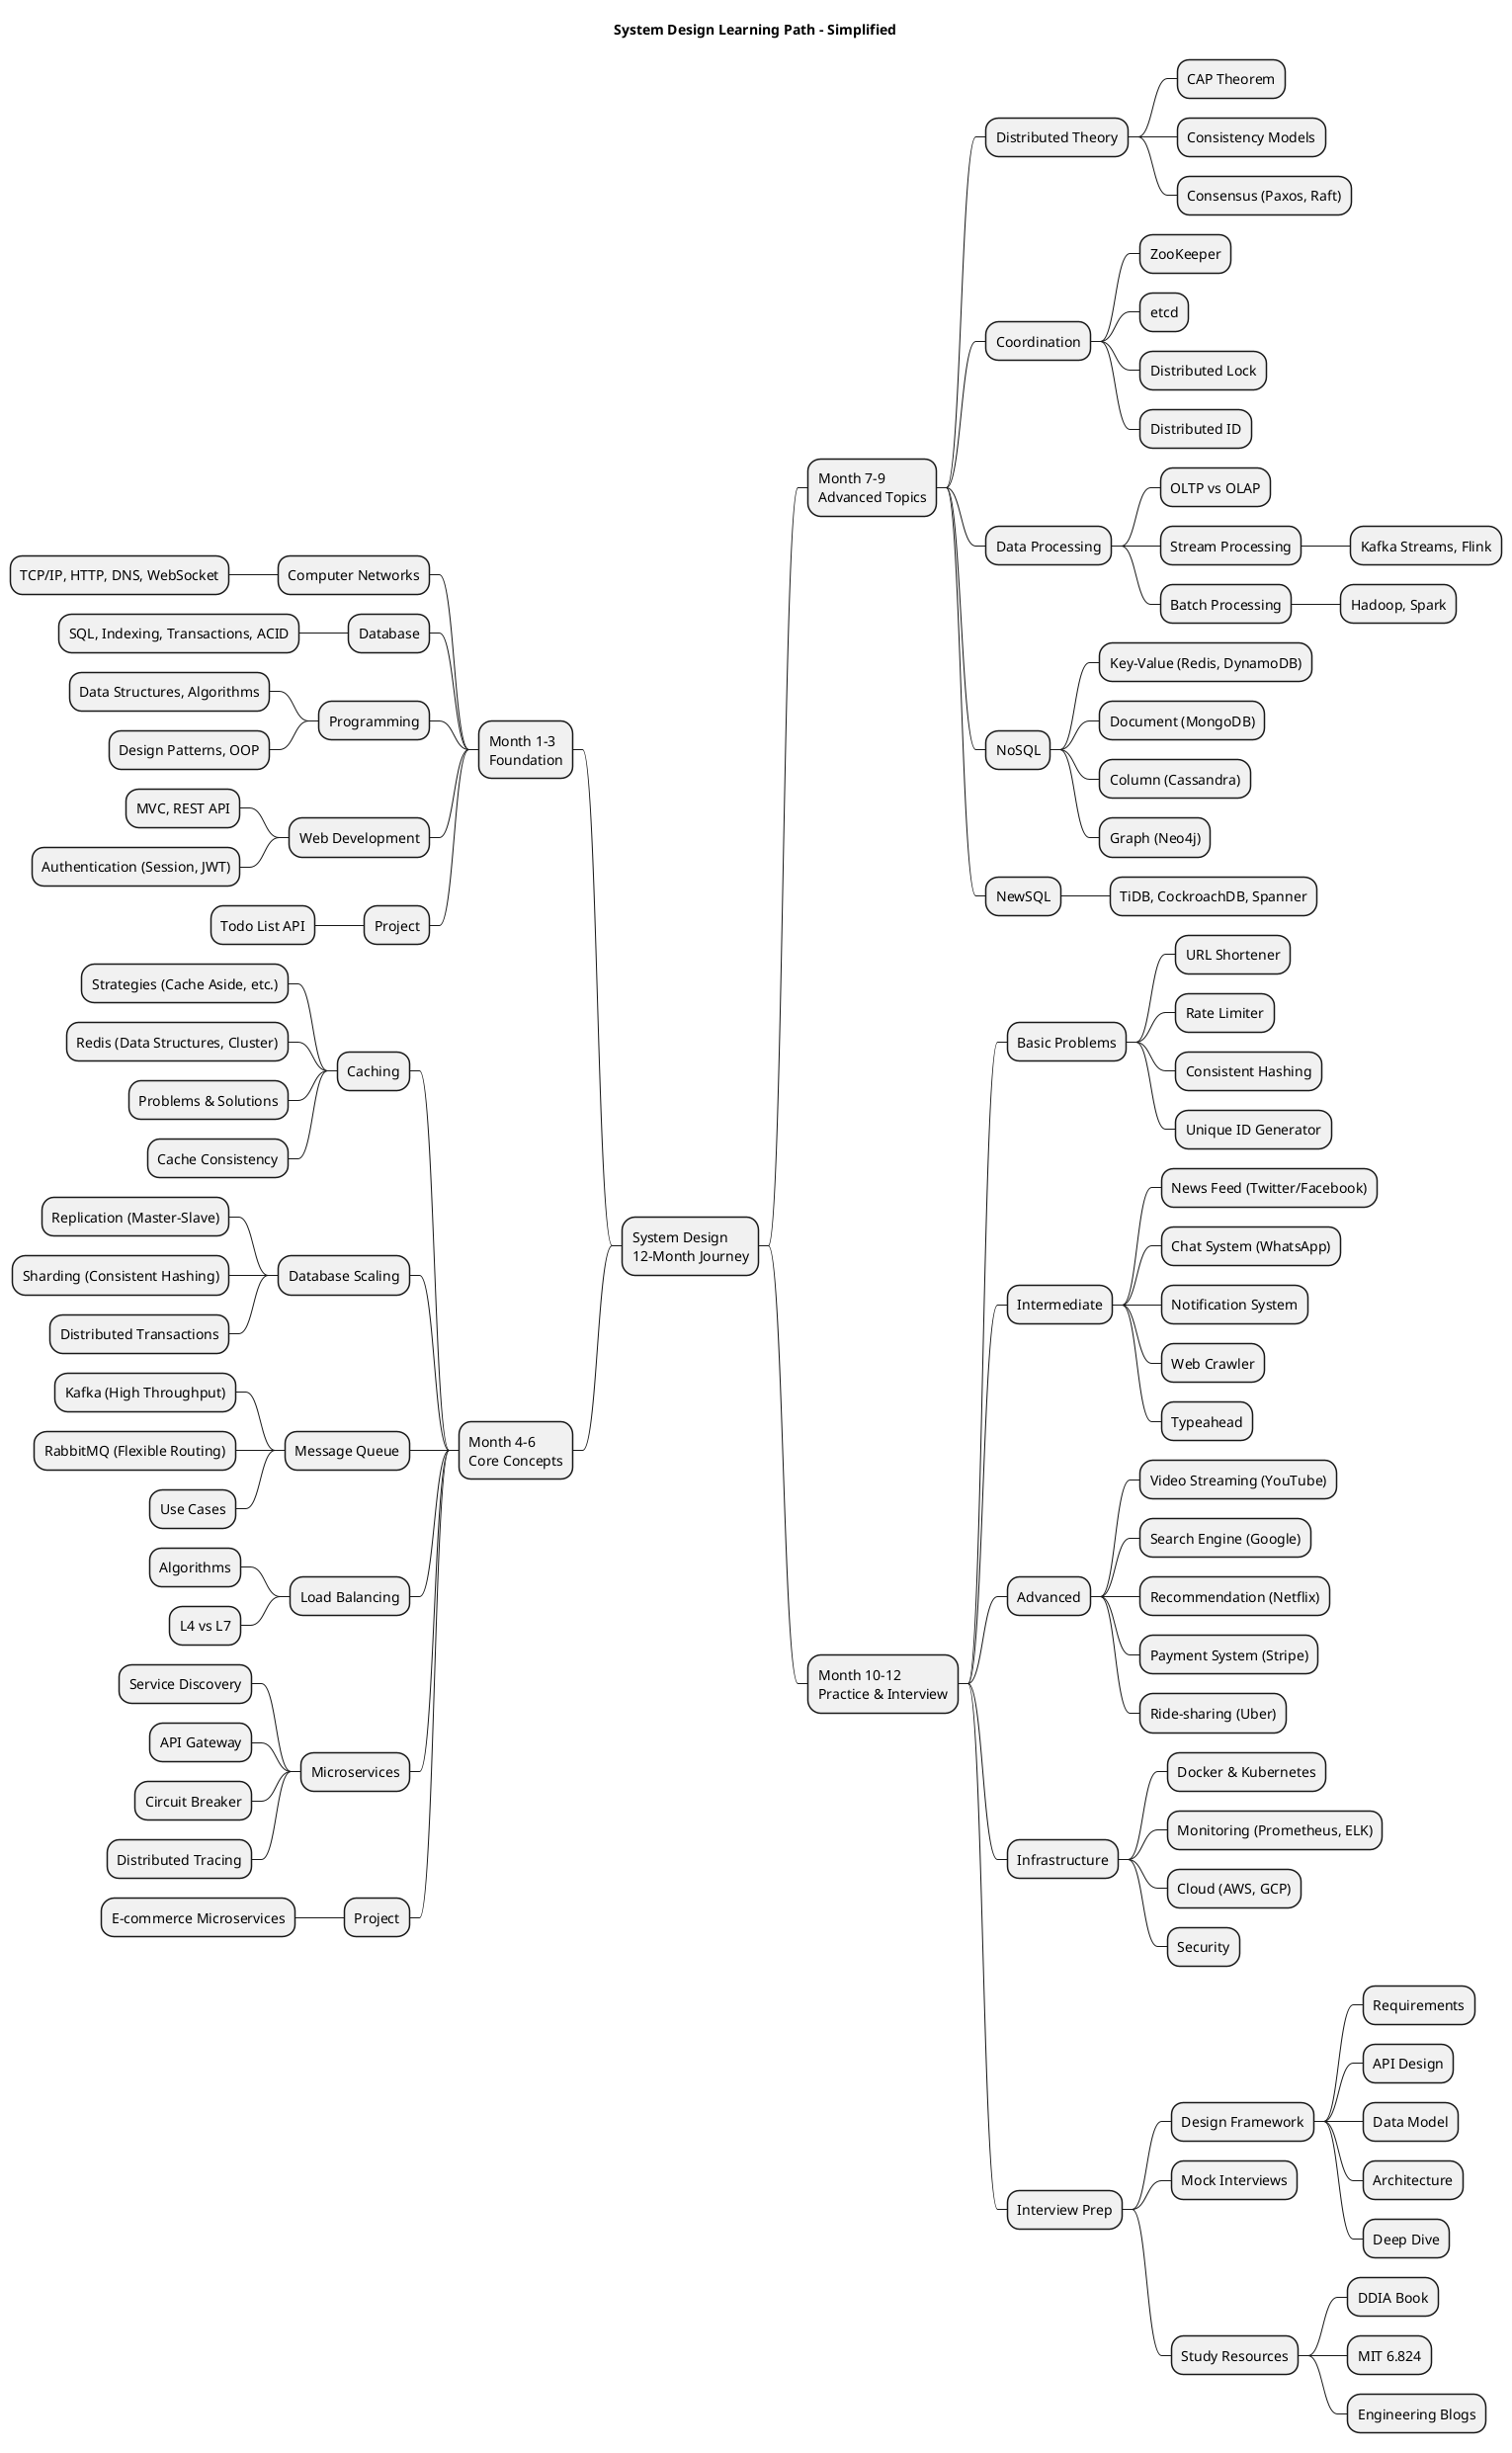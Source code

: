 @startmindmap

title System Design Learning Path - Simplified

* System Design\n12-Month Journey

left side

** Month 1-3\nFoundation
*** Computer Networks
**** TCP/IP, HTTP, DNS, WebSocket
*** Database
**** SQL, Indexing, Transactions, ACID
*** Programming
**** Data Structures, Algorithms
**** Design Patterns, OOP
*** Web Development
**** MVC, REST API
**** Authentication (Session, JWT)
*** Project
**** Todo List API

** Month 4-6\nCore Concepts
*** Caching
**** Strategies (Cache Aside, etc.)
**** Redis (Data Structures, Cluster)
**** Problems & Solutions
**** Cache Consistency
*** Database Scaling
**** Replication (Master-Slave)
**** Sharding (Consistent Hashing)
**** Distributed Transactions
*** Message Queue
**** Kafka (High Throughput)
**** RabbitMQ (Flexible Routing)
**** Use Cases
*** Load Balancing
**** Algorithms
**** L4 vs L7
*** Microservices
**** Service Discovery
**** API Gateway
**** Circuit Breaker
**** Distributed Tracing
*** Project
**** E-commerce Microservices

right side

** Month 7-9\nAdvanced Topics
*** Distributed Theory
**** CAP Theorem
**** Consistency Models
**** Consensus (Paxos, Raft)
*** Coordination
**** ZooKeeper
**** etcd
**** Distributed Lock
**** Distributed ID
*** Data Processing
**** OLTP vs OLAP
**** Stream Processing
***** Kafka Streams, Flink
**** Batch Processing
***** Hadoop, Spark
*** NoSQL
**** Key-Value (Redis, DynamoDB)
**** Document (MongoDB)
**** Column (Cassandra)
**** Graph (Neo4j)
*** NewSQL
**** TiDB, CockroachDB, Spanner

** Month 10-12\nPractice & Interview
*** Basic Problems
**** URL Shortener
**** Rate Limiter
**** Consistent Hashing
**** Unique ID Generator
*** Intermediate
**** News Feed (Twitter/Facebook)
**** Chat System (WhatsApp)
**** Notification System
**** Web Crawler
**** Typeahead
*** Advanced
**** Video Streaming (YouTube)
**** Search Engine (Google)
**** Recommendation (Netflix)
**** Payment System (Stripe)
**** Ride-sharing (Uber)
*** Infrastructure
**** Docker & Kubernetes
**** Monitoring (Prometheus, ELK)
**** Cloud (AWS, GCP)
**** Security
*** Interview Prep
**** Design Framework
***** Requirements
***** API Design
***** Data Model
***** Architecture
***** Deep Dive
**** Mock Interviews
**** Study Resources
***** DDIA Book
***** MIT 6.824
***** Engineering Blogs

@endmindmap
